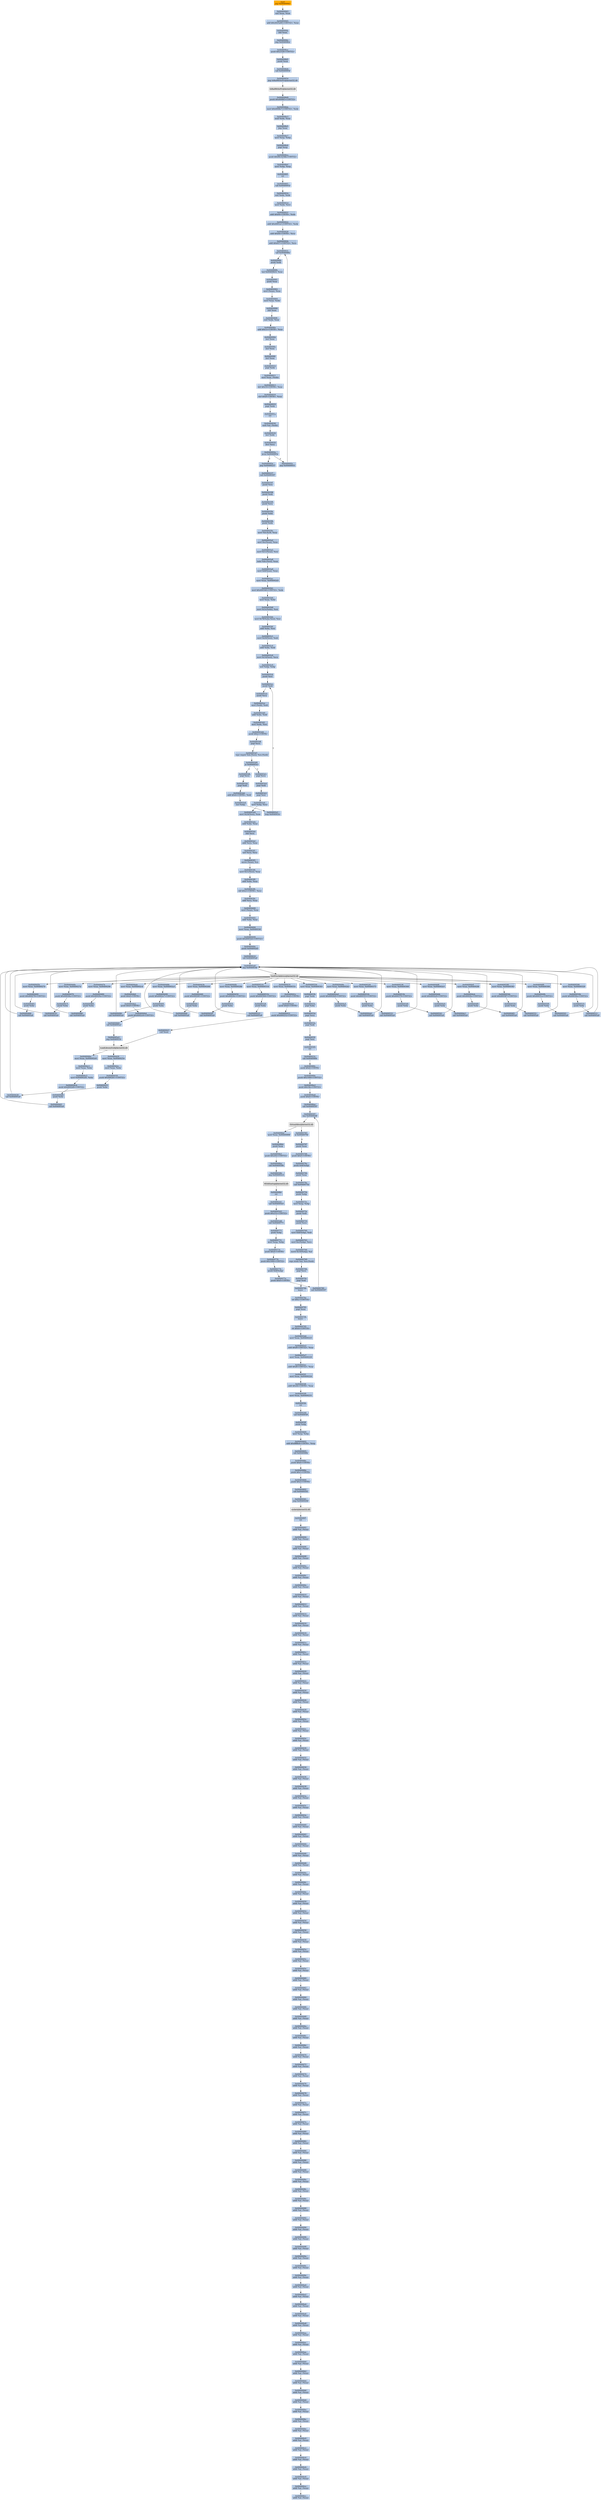 digraph G {
node[shape=rectangle,style=filled,fillcolor=lightsteelblue,color=lightsteelblue]
bgcolor="transparent"
a0x00400200jmp_0x00400943[label="start\njmp 0x00400943",color="lightgrey",fillcolor="orange"];
a0x00400943xorl_eax_eax[label="0x00400943\nxorl %eax, %eax"];
a0x00400945addl_0x2625a00UINT32_eax[label="0x00400945\naddl $0x2625a00<UINT32>, %eax"];
a0x0040094ashll_eax[label="0x0040094a\nshll %eax"];
a0x0040094cjmp_0x004008ce[label="0x0040094c\njmp 0x004008ce"];
a0x004008cepushl_0x2328UINT32[label="0x004008ce\npushl $0x2328<UINT32>"];
a0x004008d3pushl_eax[label="0x004008d3\npushl %eax"];
a0x004008d4call_0x00400954[label="0x004008d4\ncall 0x00400954"];
a0x00400954jmp_IsBadWritePtr_kernel32_dll[label="0x00400954\njmp IsBadWritePtr@kernel32.dll"];
IsBadWritePtr_kernel32_dll[label="IsBadWritePtr@kernel32.dll",color="lightgrey",fillcolor="lightgrey"];
a0x004008d9pushl_0x4008f3UINT32[label="0x004008d9\npushl $0x4008f3<UINT32>"];
a0x004008demovl_0x4008e7UINT32_edx[label="0x004008de\nmovl $0x4008e7<UINT32>, %edx"];
a0x004008e3mull_edx_eax[label="0x004008e3\nmull %edx, %eax"];
a0x004008e5jmp_eax[label="0x004008e5\njmp %eax"];
a0x004008e7movl_esp_ebp[label="0x004008e7\nmovl %esp, %ebp"];
a0x004008e9popl_esp[label="0x004008e9\npopl %esp"];
a0x004008eapushl_0x90c3e58bUINT32[label="0x004008ea\npushl $0x90c3e58b<UINT32>"];
a0x004008efmovl_ebp_esp[label="0x004008ef\nmovl %ebp, %esp"];
a0x004008f1ret[label="0x004008f1\nret"];
a0x004008f3call_0x0040091b[label="0x004008f3\ncall 0x0040091b"];
a0x0040091bxorl_edx_edx[label="0x0040091b\nxorl %edx, %edx"];
a0x0040091dmovl_edx_ecx[label="0x0040091d\nmovl %edx, %ecx"];
a0x0040091faddl_0x64UINT8_edx[label="0x0040091f\naddl $0x64<UINT8>, %edx"];
a0x00400922addl_0x4001a1UINT32_edx[label="0x00400922\naddl $0x4001a1<UINT32>, %edx"];
a0x00400928addl_0x64UINT8_ecx[label="0x00400928\naddl $0x64<UINT8>, %ecx"];
a0x0040092baddl_0x657UINT32_ecx[label="0x0040092b\naddl $0x657<UINT32>, %ecx"];
a0x00400931call_0x004008fa[label="0x00400931\ncall 0x004008fa"];
a0x004008fapushl_edx[label="0x004008fa\npushl %edx"];
a0x004008fbleal_0x004008c0_eax[label="0x004008fb\nleal 0x004008c0, %eax"];
a0x00400901pushl_eax[label="0x00400901\npushl %eax"];
a0x00400902movl_eax__eax[label="0x00400902\nmovl (%eax), %eax"];
a0x00400904movl_eax_edx[label="0x00400904\nmovl %eax, %edx"];
a0x00400906shll_eax[label="0x00400906\nshll %eax"];
a0x00400908xorl_edx_eax[label="0x00400908\nxorl %edx, %eax"];
a0x0040090aaddl_0x1eUINT8_eax[label="0x0040090a\naddl $0x1e<UINT8>, %eax"];
a0x0040090dincl_eax[label="0x0040090d\nincl %eax"];
a0x0040090eincl_eax[label="0x0040090e\nincl %eax"];
a0x0040090fincl_eax[label="0x0040090f\nincl %eax"];
a0x00400910popl_edx[label="0x00400910\npopl %edx"];
a0x00400911movl_eax_edx_[label="0x00400911\nmovl %eax, (%edx)"];
a0x00400913shrl_0x10UINT8_eax[label="0x00400913\nshrl $0x10<UINT8>, %eax"];
a0x00400916shrl_0x8UINT8_eax[label="0x00400916\nshrl $0x8<UINT8>, %eax"];
a0x00400919popl_edx[label="0x00400919\npopl %edx"];
a0x0040091aret[label="0x0040091a\nret"];
a0x00400936xorb_al_edx_[label="0x00400936\nxorb %al, (%edx)"];
a0x00400938incl_edx[label="0x00400938\nincl %edx"];
a0x00400939decl_ecx[label="0x00400939\ndecl %ecx"];
a0x0040093ajecxz_0x0040093e[label="0x0040093a\njecxz 0x0040093e"];
a0x0040093cjmp_0x00400931[label="0x0040093c\njmp 0x00400931"];
a0x0040093ejmp_0x00400237[label="0x0040093e\njmp 0x00400237"];
a0x00400237call_0x00400397[label="0x00400237\ncall 0x00400397"];
a0x00400397pushl_esi[label="0x00400397\npushl %esi"];
a0x00400398pushl_edi[label="0x00400398\npushl %edi"];
a0x00400399pushl_ecx[label="0x00400399\npushl %ecx"];
a0x0040039apushl_ebx[label="0x0040039a\npushl %ebx"];
a0x0040039bpushl_edx[label="0x0040039b\npushl %edx"];
a0x0040039cmovl_fs_0x30_eax[label="0x0040039c\nmovl %fs:0x30, %eax"];
a0x004003a2movl_0xceax__eax[label="0x004003a2\nmovl 0xc(%eax), %eax"];
a0x004003a5movl_0x1ceax__esi[label="0x004003a5\nmovl 0x1c(%eax), %esi"];
a0x004003a8lodsl_ds_esi__eax[label="0x004003a8\nlodsl %ds:(%esi), %eax"];
a0x004003a9movl_0x8eax__eax[label="0x004003a9\nmovl 0x8(%eax), %eax"];
a0x004003acmovl_eax_0x004002d5[label="0x004003ac\nmovl %eax, 0x004002d5"];
a0x004003b1movl_0x400340UINT32_edx[label="0x004003b1\nmovl $0x400340<UINT32>, %edx"];
a0x004003b6movl_eax_ebx[label="0x004003b6\nmovl %eax, %ebx"];
a0x004003b8movl_0x3cebx__esi[label="0x004003b8\nmovl 0x3c(%ebx), %esi"];
a0x004003bbmovl_0x78ebxesi__esi[label="0x004003bb\nmovl 0x78(%ebx,%esi), %esi"];
a0x004003bfaddl_ebx_esi[label="0x004003bf\naddl %ebx, %esi"];
a0x004003c1movl_0x20esi__edi[label="0x004003c1\nmovl 0x20(%esi), %edi"];
a0x004003c4addl_ebx_edi[label="0x004003c4\naddl %ebx, %edi"];
a0x004003c6movl_0x14esi__ecx[label="0x004003c6\nmovl 0x14(%esi), %ecx"];
a0x004003c9xorl_ebp_ebp[label="0x004003c9\nxorl %ebp, %ebp"];
a0x004003cbpushl_esi[label="0x004003cb\npushl %esi"];
a0x004003ccpushl_edi[label="0x004003cc\npushl %edi"];
a0x004003cdpushl_ecx[label="0x004003cd\npushl %ecx"];
a0x004003cemovl_edi__edi[label="0x004003ce\nmovl (%edi), %edi"];
a0x004003d0addl_ebx_edi[label="0x004003d0\naddl %ebx, %edi"];
a0x004003d2movl_edx_esi[label="0x004003d2\nmovl %edx, %esi"];
a0x004003d4pushl_0xeUINT8[label="0x004003d4\npushl $0xe<UINT8>"];
a0x004003d6popl_ecx[label="0x004003d6\npopl %ecx"];
a0x004003d7repz_cmpsb_ds_esi__es_edi_[label="0x004003d7\nrepz cmpsb %ds:(%esi), %es:(%edi)"];
a0x004003d9je_0x004003e3[label="0x004003d9\nje 0x004003e3"];
a0x004003dbpopl_ecx[label="0x004003db\npopl %ecx"];
a0x004003dcpopl_edi[label="0x004003dc\npopl %edi"];
a0x004003ddaddl_0x4UINT8_edi[label="0x004003dd\naddl $0x4<UINT8>, %edi"];
a0x004003e0incl_ebp[label="0x004003e0\nincl %ebp"];
a0x004003e1loop_0x004003cc[label="0x004003e1\nloop 0x004003cc"];
a0x004003e3popl_ecx[label="0x004003e3\npopl %ecx"];
a0x004003e4popl_edi[label="0x004003e4\npopl %edi"];
a0x004003e5popl_esi[label="0x004003e5\npopl %esi"];
a0x004003e6movl_ebp_ecx[label="0x004003e6\nmovl %ebp, %ecx"];
a0x004003e8movl_0x24esi__eax[label="0x004003e8\nmovl 0x24(%esi), %eax"];
a0x004003ebaddl_ebx_eax[label="0x004003eb\naddl %ebx, %eax"];
a0x004003edshll_ecx[label="0x004003ed\nshll %ecx"];
a0x004003efaddl_ecx_eax[label="0x004003ef\naddl %ecx, %eax"];
a0x004003f1xorl_ecx_ecx[label="0x004003f1\nxorl %ecx, %ecx"];
a0x004003f3movw_eax__cx[label="0x004003f3\nmovw (%eax), %cx"];
a0x004003f6movl_0x1cesi__eax[label="0x004003f6\nmovl 0x1c(%esi), %eax"];
a0x004003f9addl_ebx_eax[label="0x004003f9\naddl %ebx, %eax"];
a0x004003fbshll_0x2UINT8_ecx[label="0x004003fb\nshll $0x2<UINT8>, %ecx"];
a0x004003feaddl_ecx_eax[label="0x004003fe\naddl %ecx, %eax"];
a0x00400400movl_eax__eax[label="0x00400400\nmovl (%eax), %eax"];
a0x00400402addl_ebx_eax[label="0x00400402\naddl %ebx, %eax"];
a0x00400404movl_eax_0x0040034f[label="0x00400404\nmovl %eax, 0x0040034f"];
a0x00400409pushl_0x40032dUINT32[label="0x00400409\npushl $0x40032d<UINT32>"];
a0x0040040epushl_0x004002d5[label="0x0040040e\npushl 0x004002d5"];
a0x00400414call_0x004005a9[label="0x00400414\ncall 0x004005a9"];
a0x004005a9jmp_0x0040034f[label="0x004005a9\njmp 0x0040034f"];
GetProcAddress_kernel32_dll[label="GetProcAddress@kernel32.dll",color="lightgrey",fillcolor="lightgrey"];
a0x00400419movl_eax_0x0040033c[label="0x00400419\nmovl %eax, 0x0040033c"];
a0x0040041epushl_0x0UINT8[label="0x0040041e\npushl $0x0<UINT8>"];
a0x00400420pushl_0x0UINT8[label="0x00400420\npushl $0x0<UINT8>"];
a0x00400422pushl_0x400252UINT32[label="0x00400422\npushl $0x400252<UINT32>"];
a0x00400427call_eax[label="0x00400427\ncall %eax"];
LoadLibraryExA_kernel32_dll[label="LoadLibraryExA@kernel32.dll",color="lightgrey",fillcolor="lightgrey"];
a0x00400429movl_eax_0x0040025d[label="0x00400429\nmovl %eax, 0x0040025d"];
a0x0040042emovl_eax_ebx[label="0x0040042e\nmovl %eax, %ebx"];
a0x00400430pushl_0x400261UINT32[label="0x00400430\npushl $0x400261<UINT32>"];
a0x00400435pushl_ebx[label="0x00400435\npushl %ebx"];
a0x00400436call_0x004005a9[label="0x00400436\ncall 0x004005a9"];
a0x0040043bmovl_eax_0x00400268[label="0x0040043b\nmovl %eax, 0x00400268"];
a0x00400440pushl_0x400281UINT32[label="0x00400440\npushl $0x400281<UINT32>"];
a0x00400445pushl_ebx[label="0x00400445\npushl %ebx"];
a0x00400446call_0x004005a9[label="0x00400446\ncall 0x004005a9"];
a0x0040044bmovl_eax_0x00400286[label="0x0040044b\nmovl %eax, 0x00400286"];
a0x00400450pushl_0x40026cUINT32[label="0x00400450\npushl $0x40026c<UINT32>"];
a0x00400455pushl_ebx[label="0x00400455\npushl %ebx"];
a0x00400456call_0x004005a9[label="0x00400456\ncall 0x004005a9"];
a0x0040045bmovl_eax_0x00400274[label="0x0040045b\nmovl %eax, 0x00400274"];
a0x00400460pushl_0x400278UINT32[label="0x00400460\npushl $0x400278<UINT32>"];
a0x00400465pushl_ebx[label="0x00400465\npushl %ebx"];
a0x00400466call_0x004005a9[label="0x00400466\ncall 0x004005a9"];
a0x0040046bmovl_eax_0x0040027d[label="0x0040046b\nmovl %eax, 0x0040027d"];
a0x00400470pushl_0x40028aUINT32[label="0x00400470\npushl $0x40028a<UINT32>"];
a0x00400475pushl_ebx[label="0x00400475\npushl %ebx"];
a0x00400476call_0x004005a9[label="0x00400476\ncall 0x004005a9"];
a0x0040047bmovl_eax_0x00400296[label="0x0040047b\nmovl %eax, 0x00400296"];
a0x00400480pushl_0x40029aUINT32[label="0x00400480\npushl $0x40029a<UINT32>"];
a0x00400485pushl_ebx[label="0x00400485\npushl %ebx"];
a0x00400486call_0x004005a9[label="0x00400486\ncall 0x004005a9"];
a0x0040048bmovl_eax_0x004002a3[label="0x0040048b\nmovl %eax, 0x004002a3"];
a0x00400490pushl_0x4002a7UINT32[label="0x00400490\npushl $0x4002a7<UINT32>"];
a0x00400495pushl_ebx[label="0x00400495\npushl %ebx"];
a0x00400496call_0x004005a9[label="0x00400496\ncall 0x004005a9"];
a0x0040049bmovl_eax_0x004002b5[label="0x0040049b\nmovl %eax, 0x004002b5"];
a0x004004a0pushl_0x4002b9UINT32[label="0x004004a0\npushl $0x4002b9<UINT32>"];
a0x004004a5pushl_ebx[label="0x004004a5\npushl %ebx"];
a0x004004a6call_0x004005a9[label="0x004004a6\ncall 0x004005a9"];
a0x004004abmovl_eax_0x004002c4[label="0x004004ab\nmovl %eax, 0x004002c4"];
a0x004004b0pushl_0x0UINT8[label="0x004004b0\npushl $0x0<UINT8>"];
a0x004004b2pushl_0x0UINT8[label="0x004004b2\npushl $0x0<UINT8>"];
a0x004004b4pushl_0x4002c8UINT32[label="0x004004b4\npushl $0x4002c8<UINT32>"];
a0x004004b9call_0x004005a3[label="0x004004b9\ncall 0x004005a3"];
a0x004005a3jmp_0x0040033c[label="0x004005a3\njmp 0x0040033c"];
a0x004004bemovl_eax_0x004002d5[label="0x004004be\nmovl %eax, 0x004002d5"];
a0x004004c3movl_eax_ebx[label="0x004004c3\nmovl %eax, %ebx"];
a0x004004c5movl_0x004002d5_ebx[label="0x004004c5\nmovl 0x004002d5, %ebx"];
a0x004004cbpushl_0x4002d9UINT32[label="0x004004cb\npushl $0x4002d9<UINT32>"];
a0x004004d0pushl_ebx[label="0x004004d0\npushl %ebx"];
a0x004004d1call_0x004005a9[label="0x004004d1\ncall 0x004005a9"];
a0x004004d6movl_eax_0x004002e5[label="0x004004d6\nmovl %eax, 0x004002e5"];
a0x004004dbpushl_0x4002e9UINT32[label="0x004004db\npushl $0x4002e9<UINT32>"];
a0x004004e0pushl_ebx[label="0x004004e0\npushl %ebx"];
a0x004004e1call_0x004005a9[label="0x004004e1\ncall 0x004005a9"];
a0x004004e6movl_eax_0x004002f6[label="0x004004e6\nmovl %eax, 0x004002f6"];
a0x004004ebpushl_0x4002faUINT32[label="0x004004eb\npushl $0x4002fa<UINT32>"];
a0x004004f0pushl_ebx[label="0x004004f0\npushl %ebx"];
a0x004004f1call_0x004005a9[label="0x004004f1\ncall 0x004005a9"];
a0x004004f6movl_eax_0x00400306[label="0x004004f6\nmovl %eax, 0x00400306"];
a0x004004fbpushl_0x40031aUINT32[label="0x004004fb\npushl $0x40031a<UINT32>"];
a0x00400500pushl_ebx[label="0x00400500\npushl %ebx"];
a0x00400501call_0x004005a9[label="0x00400501\ncall 0x004005a9"];
a0x00400506movl_eax_0x00400329[label="0x00400506\nmovl %eax, 0x00400329"];
a0x0040050bpushl_0x40030aUINT32[label="0x0040050b\npushl $0x40030a<UINT32>"];
a0x00400510pushl_ebx[label="0x00400510\npushl %ebx"];
a0x00400511call_0x004005a9[label="0x00400511\ncall 0x004005a9"];
a0x00400516movl_eax_0x00400316[label="0x00400516\nmovl %eax, 0x00400316"];
a0x0040051bpushl_0x400364UINT32[label="0x0040051b\npushl $0x400364<UINT32>"];
a0x00400520pushl_ebx[label="0x00400520\npushl %ebx"];
a0x00400521call_0x004005a9[label="0x00400521\ncall 0x004005a9"];
a0x00400526movl_eax_0x00400375[label="0x00400526\nmovl %eax, 0x00400375"];
a0x0040052bpushl_0x400353UINT32[label="0x0040052b\npushl $0x400353<UINT32>"];
a0x00400530pushl_ebx[label="0x00400530\npushl %ebx"];
a0x00400531call_0x004005a9[label="0x00400531\ncall 0x004005a9"];
a0x00400536movl_eax_0x00400360[label="0x00400536\nmovl %eax, 0x00400360"];
a0x0040053bpushl_0x400379UINT32[label="0x0040053b\npushl $0x400379<UINT32>"];
a0x00400540pushl_ebx[label="0x00400540\npushl %ebx"];
a0x00400541call_0x004005a9[label="0x00400541\ncall 0x004005a9"];
a0x00400546movl_eax_0x00400383[label="0x00400546\nmovl %eax, 0x00400383"];
a0x0040054bpushl_0x400387UINT32[label="0x0040054b\npushl $0x400387<UINT32>"];
a0x00400550pushl_ebx[label="0x00400550\npushl %ebx"];
a0x00400551call_0x004005a9[label="0x00400551\ncall 0x004005a9"];
a0x00400556movl_eax_0x00400393[label="0x00400556\nmovl %eax, 0x00400393"];
a0x0040055bpopl_edx[label="0x0040055b\npopl %edx"];
a0x0040055cpopl_ebx[label="0x0040055c\npopl %ebx"];
a0x0040055dpopl_ecx[label="0x0040055d\npopl %ecx"];
a0x0040055epopl_edi[label="0x0040055e\npopl %edi"];
a0x0040055fpopl_esi[label="0x0040055f\npopl %esi"];
a0x00400560ret[label="0x00400560\nret"];
a0x0040023ccall_0x0040089c[label="0x0040023c\ncall 0x0040089c"];
a0x0040089cpushl_0x4UINT8[label="0x0040089c\npushl $0x4<UINT8>"];
a0x0040089epushl_0x1000UINT32[label="0x0040089e\npushl $0x1000<UINT32>"];
a0x004008a3pushl_0x18eUINT32[label="0x004008a3\npushl $0x18e<UINT32>"];
a0x004008a8pushl_0x0UINT8[label="0x004008a8\npushl $0x0<UINT8>"];
a0x004008aacall_0x00400597[label="0x004008aa\ncall 0x00400597"];
a0x00400597jmp_0x004002f6[label="0x00400597\njmp 0x004002f6"];
VirtualAlloc_kernel32_dll[label="VirtualAlloc@kernel32.dll",color="lightgrey",fillcolor="lightgrey"];
a0x004008afmovl_eax_0x00400898[label="0x004008af\nmovl %eax, 0x00400898"];
a0x004008b4pushl_eax[label="0x004008b4\npushl %eax"];
a0x004008b5pushl_0x202UINT32[label="0x004008b5\npushl $0x202<UINT32>"];
a0x004008bacall_0x0040058b[label="0x004008ba\ncall 0x0040058b"];
a0x0040058bjmp_0x004002c4[label="0x0040058b\njmp 0x004002c4"];
WSAStartup_kernel32_dll[label="WSAStartup@kernel32.dll",color="lightgrey",fillcolor="lightgrey"];
a0x004008bfret[label="0x004008bf\nret"];
a0x00400241call_0x004005d3[label="0x00400241\ncall 0x004005d3"];
a0x004005d3pushl_0x252UINT32[label="0x004005d3\npushl $0x252<UINT32>"];
a0x004005d8call_0x00400771[label="0x004005d8\ncall 0x00400771"];
a0x00400771pushl_ebp[label="0x00400771\npushl %ebp"];
a0x00400772movl_esp_ebp[label="0x00400772\nmovl %esp, %ebp"];
a0x00400774pushl_0x4UINT8[label="0x00400774\npushl $0x4<UINT8>"];
a0x00400776pushl_0x1000UINT32[label="0x00400776\npushl $0x1000<UINT32>"];
a0x0040077bpushl_0x8ebp_[label="0x0040077b\npushl 0x8(%ebp)"];
a0x0040077epushl_0x0UINT8[label="0x0040077e\npushl $0x0<UINT8>"];
a0x00400780call_0x00400597[label="0x00400780\ncall 0x00400597"];
a0x00400785je_0x00400794[label="0x00400785\nje 0x00400794"];
a0x00400787pushl_eax[label="0x00400787\npushl %eax"];
a0x00400788pushl_0x0UINT8[label="0x00400788\npushl $0x0<UINT8>"];
a0x0040078apushl_0x8ebp_[label="0x0040078a\npushl 0x8(%ebp)"];
a0x0040078dpushl_eax[label="0x0040078d\npushl %eax"];
a0x0040078ecall_0x0040075b[label="0x0040078e\ncall 0x0040075b"];
a0x0040075bpushl_ebp[label="0x0040075b\npushl %ebp"];
a0x0040075cmovl_esp_ebp[label="0x0040075c\nmovl %esp, %ebp"];
a0x0040075epushl_edi[label="0x0040075e\npushl %edi"];
a0x0040075fpushl_ecx[label="0x0040075f\npushl %ecx"];
a0x00400760movl_0x8ebp__edi[label="0x00400760\nmovl 0x8(%ebp), %edi"];
a0x00400763movl_0xcebp__ecx[label="0x00400763\nmovl 0xc(%ebp), %ecx"];
a0x00400766movb_0x10ebp__al[label="0x00400766\nmovb 0x10(%ebp), %al"];
a0x00400769repz_stosb_al_es_edi_[label="0x00400769\nrepz stosb %al, %es:(%edi)"];
a0x0040076bpopl_ecx[label="0x0040076b\npopl %ecx"];
a0x0040076cpopl_edi[label="0x0040076c\npopl %edi"];
a0x0040076dleave_[label="0x0040076d\nleave "];
a0x0040076eret_0xcUINT16[label="0x0040076e\nret $0xc<UINT16>"];
a0x00400793popl_eax[label="0x00400793\npopl %eax"];
a0x00400794leave_[label="0x00400794\nleave "];
a0x00400795ret_0x4UINT16[label="0x00400795\nret $0x4<UINT16>"];
a0x004005ddmovl_eax_0x00400225[label="0x004005dd\nmovl %eax, 0x00400225"];
a0x004005e2addl_0xffUINT32_eax[label="0x004005e2\naddl $0xff<UINT32>, %eax"];
a0x004005e7movl_eax_0x00400229[label="0x004005e7\nmovl %eax, 0x00400229"];
a0x004005ecaddl_0xffUINT32_eax[label="0x004005ec\naddl $0xff<UINT32>, %eax"];
a0x004005f1movl_eax_0x0040022d[label="0x004005f1\nmovl %eax, 0x0040022d"];
a0x004005f6addl_0x44UINT8_eax[label="0x004005f6\naddl $0x44<UINT8>, %eax"];
a0x004005f9movl_eax_0x00400231[label="0x004005f9\nmovl %eax, 0x00400231"];
a0x004005feret[label="0x004005fe\nret"];
a0x00400246call_0x004005ff[label="0x00400246\ncall 0x004005ff"];
a0x004005ffpushl_ebp[label="0x004005ff\npushl %ebp"];
a0x00400600movl_esp_ebp[label="0x00400600\nmovl %esp, %ebp"];
a0x00400602addl_0xffffffe8UINT8_esp[label="0x00400602\naddl $0xffffffe8<UINT8>, %esp"];
a0x00400605call_0x0040088c[label="0x00400605\ncall 0x0040088c"];
a0x0040088cpushl_0x6UINT8[label="0x0040088c\npushl $0x6<UINT8>"];
a0x0040088epushl_0x1UINT8[label="0x0040088e\npushl $0x1<UINT8>"];
a0x00400890pushl_0x2UINT8[label="0x00400890\npushl $0x2<UINT8>"];
a0x00400892call_0x00400561[label="0x00400892\ncall 0x00400561"];
a0x00400561jmp_0x00400268[label="0x00400561\njmp 0x00400268"];
socket_kernel32_dll[label="socket@kernel32.dll",color="lightgrey",fillcolor="lightgrey"];
a0x00400897ret[label="0x00400897\nret"];
a0x00000002addb_al_eax_[label="0x00000002\naddb %al, (%eax)"];
a0x00000004addb_al_eax_[label="0x00000004\naddb %al, (%eax)"];
a0x00000006addb_al_eax_[label="0x00000006\naddb %al, (%eax)"];
a0x00000008addb_al_eax_[label="0x00000008\naddb %al, (%eax)"];
a0x0000000aaddb_al_eax_[label="0x0000000a\naddb %al, (%eax)"];
a0x0000000caddb_al_eax_[label="0x0000000c\naddb %al, (%eax)"];
a0x0000000eaddb_al_eax_[label="0x0000000e\naddb %al, (%eax)"];
a0x00000010addb_al_eax_[label="0x00000010\naddb %al, (%eax)"];
a0x00000012addb_al_eax_[label="0x00000012\naddb %al, (%eax)"];
a0x00000014addb_al_eax_[label="0x00000014\naddb %al, (%eax)"];
a0x00000016addb_al_eax_[label="0x00000016\naddb %al, (%eax)"];
a0x00000018addb_al_eax_[label="0x00000018\naddb %al, (%eax)"];
a0x0000001aaddb_al_eax_[label="0x0000001a\naddb %al, (%eax)"];
a0x0000001caddb_al_eax_[label="0x0000001c\naddb %al, (%eax)"];
a0x0000001eaddb_al_eax_[label="0x0000001e\naddb %al, (%eax)"];
a0x00000020addb_al_eax_[label="0x00000020\naddb %al, (%eax)"];
a0x00000022addb_al_eax_[label="0x00000022\naddb %al, (%eax)"];
a0x00000024addb_al_eax_[label="0x00000024\naddb %al, (%eax)"];
a0x00000026addb_al_eax_[label="0x00000026\naddb %al, (%eax)"];
a0x00000028addb_al_eax_[label="0x00000028\naddb %al, (%eax)"];
a0x0000002aaddb_al_eax_[label="0x0000002a\naddb %al, (%eax)"];
a0x0000002caddb_al_eax_[label="0x0000002c\naddb %al, (%eax)"];
a0x0000002eaddb_al_eax_[label="0x0000002e\naddb %al, (%eax)"];
a0x00000030addb_al_eax_[label="0x00000030\naddb %al, (%eax)"];
a0x00000032addb_al_eax_[label="0x00000032\naddb %al, (%eax)"];
a0x00000034addb_al_eax_[label="0x00000034\naddb %al, (%eax)"];
a0x00000036addb_al_eax_[label="0x00000036\naddb %al, (%eax)"];
a0x00000038addb_al_eax_[label="0x00000038\naddb %al, (%eax)"];
a0x0000003aaddb_al_eax_[label="0x0000003a\naddb %al, (%eax)"];
a0x0000003caddb_al_eax_[label="0x0000003c\naddb %al, (%eax)"];
a0x0000003eaddb_al_eax_[label="0x0000003e\naddb %al, (%eax)"];
a0x00000040addb_al_eax_[label="0x00000040\naddb %al, (%eax)"];
a0x00000042addb_al_eax_[label="0x00000042\naddb %al, (%eax)"];
a0x00000044addb_al_eax_[label="0x00000044\naddb %al, (%eax)"];
a0x00000046addb_al_eax_[label="0x00000046\naddb %al, (%eax)"];
a0x00000048addb_al_eax_[label="0x00000048\naddb %al, (%eax)"];
a0x0000004aaddb_al_eax_[label="0x0000004a\naddb %al, (%eax)"];
a0x0000004caddb_al_eax_[label="0x0000004c\naddb %al, (%eax)"];
a0x0000004eaddb_al_eax_[label="0x0000004e\naddb %al, (%eax)"];
a0x00000050addb_al_eax_[label="0x00000050\naddb %al, (%eax)"];
a0x00000052addb_al_eax_[label="0x00000052\naddb %al, (%eax)"];
a0x00000054addb_al_eax_[label="0x00000054\naddb %al, (%eax)"];
a0x00000056addb_al_eax_[label="0x00000056\naddb %al, (%eax)"];
a0x00000058addb_al_eax_[label="0x00000058\naddb %al, (%eax)"];
a0x0000005aaddb_al_eax_[label="0x0000005a\naddb %al, (%eax)"];
a0x0000005caddb_al_eax_[label="0x0000005c\naddb %al, (%eax)"];
a0x0000005eaddb_al_eax_[label="0x0000005e\naddb %al, (%eax)"];
a0x00000060addb_al_eax_[label="0x00000060\naddb %al, (%eax)"];
a0x00000062addb_al_eax_[label="0x00000062\naddb %al, (%eax)"];
a0x00000064addb_al_eax_[label="0x00000064\naddb %al, (%eax)"];
a0x00000066addb_al_eax_[label="0x00000066\naddb %al, (%eax)"];
a0x00000068addb_al_eax_[label="0x00000068\naddb %al, (%eax)"];
a0x0000006aaddb_al_eax_[label="0x0000006a\naddb %al, (%eax)"];
a0x0000006caddb_al_eax_[label="0x0000006c\naddb %al, (%eax)"];
a0x0000006eaddb_al_eax_[label="0x0000006e\naddb %al, (%eax)"];
a0x00000070addb_al_eax_[label="0x00000070\naddb %al, (%eax)"];
a0x00000072addb_al_eax_[label="0x00000072\naddb %al, (%eax)"];
a0x00000074addb_al_eax_[label="0x00000074\naddb %al, (%eax)"];
a0x00000076addb_al_eax_[label="0x00000076\naddb %al, (%eax)"];
a0x00000078addb_al_eax_[label="0x00000078\naddb %al, (%eax)"];
a0x0000007aaddb_al_eax_[label="0x0000007a\naddb %al, (%eax)"];
a0x0000007caddb_al_eax_[label="0x0000007c\naddb %al, (%eax)"];
a0x0000007eaddb_al_eax_[label="0x0000007e\naddb %al, (%eax)"];
a0x00000080addb_al_eax_[label="0x00000080\naddb %al, (%eax)"];
a0x00000082addb_al_eax_[label="0x00000082\naddb %al, (%eax)"];
a0x00000084addb_al_eax_[label="0x00000084\naddb %al, (%eax)"];
a0x00000086addb_al_eax_[label="0x00000086\naddb %al, (%eax)"];
a0x00000088addb_al_eax_[label="0x00000088\naddb %al, (%eax)"];
a0x0000008aaddb_al_eax_[label="0x0000008a\naddb %al, (%eax)"];
a0x0000008caddb_al_eax_[label="0x0000008c\naddb %al, (%eax)"];
a0x0000008eaddb_al_eax_[label="0x0000008e\naddb %al, (%eax)"];
a0x00000090addb_al_eax_[label="0x00000090\naddb %al, (%eax)"];
a0x00000092addb_al_eax_[label="0x00000092\naddb %al, (%eax)"];
a0x00000094addb_al_eax_[label="0x00000094\naddb %al, (%eax)"];
a0x00000096addb_al_eax_[label="0x00000096\naddb %al, (%eax)"];
a0x00000098addb_al_eax_[label="0x00000098\naddb %al, (%eax)"];
a0x0000009aaddb_al_eax_[label="0x0000009a\naddb %al, (%eax)"];
a0x0000009caddb_al_eax_[label="0x0000009c\naddb %al, (%eax)"];
a0x0000009eaddb_al_eax_[label="0x0000009e\naddb %al, (%eax)"];
a0x000000a0addb_al_eax_[label="0x000000a0\naddb %al, (%eax)"];
a0x000000a2addb_al_eax_[label="0x000000a2\naddb %al, (%eax)"];
a0x000000a4addb_al_eax_[label="0x000000a4\naddb %al, (%eax)"];
a0x000000a6addb_al_eax_[label="0x000000a6\naddb %al, (%eax)"];
a0x000000a8addb_al_eax_[label="0x000000a8\naddb %al, (%eax)"];
a0x000000aaaddb_al_eax_[label="0x000000aa\naddb %al, (%eax)"];
a0x000000acaddb_al_eax_[label="0x000000ac\naddb %al, (%eax)"];
a0x000000aeaddb_al_eax_[label="0x000000ae\naddb %al, (%eax)"];
a0x000000b0addb_al_eax_[label="0x000000b0\naddb %al, (%eax)"];
a0x000000b2addb_al_eax_[label="0x000000b2\naddb %al, (%eax)"];
a0x000000b4addb_al_eax_[label="0x000000b4\naddb %al, (%eax)"];
a0x000000b6addb_al_eax_[label="0x000000b6\naddb %al, (%eax)"];
a0x000000b8addb_al_eax_[label="0x000000b8\naddb %al, (%eax)"];
a0x000000baaddb_al_eax_[label="0x000000ba\naddb %al, (%eax)"];
a0x000000bcaddb_al_eax_[label="0x000000bc\naddb %al, (%eax)"];
a0x000000beaddb_al_eax_[label="0x000000be\naddb %al, (%eax)"];
a0x000000c0addb_al_eax_[label="0x000000c0\naddb %al, (%eax)"];
a0x000000c2addb_al_eax_[label="0x000000c2\naddb %al, (%eax)"];
a0x000000c4addb_al_eax_[label="0x000000c4\naddb %al, (%eax)"];
a0x000000c6addb_al_eax_[label="0x000000c6\naddb %al, (%eax)"];
a0x000000c8addb_al_eax_[label="0x000000c8\naddb %al, (%eax)"];
a0x000000caaddb_al_eax_[label="0x000000ca\naddb %al, (%eax)"];
a0x000000ccaddb_al_eax_[label="0x000000cc\naddb %al, (%eax)"];
a0x00400200jmp_0x00400943 -> a0x00400943xorl_eax_eax [color="#000000"];
a0x00400943xorl_eax_eax -> a0x00400945addl_0x2625a00UINT32_eax [color="#000000"];
a0x00400945addl_0x2625a00UINT32_eax -> a0x0040094ashll_eax [color="#000000"];
a0x0040094ashll_eax -> a0x0040094cjmp_0x004008ce [color="#000000"];
a0x0040094cjmp_0x004008ce -> a0x004008cepushl_0x2328UINT32 [color="#000000"];
a0x004008cepushl_0x2328UINT32 -> a0x004008d3pushl_eax [color="#000000"];
a0x004008d3pushl_eax -> a0x004008d4call_0x00400954 [color="#000000"];
a0x004008d4call_0x00400954 -> a0x00400954jmp_IsBadWritePtr_kernel32_dll [color="#000000"];
a0x00400954jmp_IsBadWritePtr_kernel32_dll -> IsBadWritePtr_kernel32_dll [color="#000000"];
IsBadWritePtr_kernel32_dll -> a0x004008d9pushl_0x4008f3UINT32 [color="#000000"];
a0x004008d9pushl_0x4008f3UINT32 -> a0x004008demovl_0x4008e7UINT32_edx [color="#000000"];
a0x004008demovl_0x4008e7UINT32_edx -> a0x004008e3mull_edx_eax [color="#000000"];
a0x004008e3mull_edx_eax -> a0x004008e5jmp_eax [color="#000000"];
a0x004008e5jmp_eax -> a0x004008e7movl_esp_ebp [color="#000000"];
a0x004008e7movl_esp_ebp -> a0x004008e9popl_esp [color="#000000"];
a0x004008e9popl_esp -> a0x004008eapushl_0x90c3e58bUINT32 [color="#000000"];
a0x004008eapushl_0x90c3e58bUINT32 -> a0x004008efmovl_ebp_esp [color="#000000"];
a0x004008efmovl_ebp_esp -> a0x004008f1ret [color="#000000"];
a0x004008f1ret -> a0x004008f3call_0x0040091b [color="#000000"];
a0x004008f3call_0x0040091b -> a0x0040091bxorl_edx_edx [color="#000000"];
a0x0040091bxorl_edx_edx -> a0x0040091dmovl_edx_ecx [color="#000000"];
a0x0040091dmovl_edx_ecx -> a0x0040091faddl_0x64UINT8_edx [color="#000000"];
a0x0040091faddl_0x64UINT8_edx -> a0x00400922addl_0x4001a1UINT32_edx [color="#000000"];
a0x00400922addl_0x4001a1UINT32_edx -> a0x00400928addl_0x64UINT8_ecx [color="#000000"];
a0x00400928addl_0x64UINT8_ecx -> a0x0040092baddl_0x657UINT32_ecx [color="#000000"];
a0x0040092baddl_0x657UINT32_ecx -> a0x00400931call_0x004008fa [color="#000000"];
a0x00400931call_0x004008fa -> a0x004008fapushl_edx [color="#000000"];
a0x004008fapushl_edx -> a0x004008fbleal_0x004008c0_eax [color="#000000"];
a0x004008fbleal_0x004008c0_eax -> a0x00400901pushl_eax [color="#000000"];
a0x00400901pushl_eax -> a0x00400902movl_eax__eax [color="#000000"];
a0x00400902movl_eax__eax -> a0x00400904movl_eax_edx [color="#000000"];
a0x00400904movl_eax_edx -> a0x00400906shll_eax [color="#000000"];
a0x00400906shll_eax -> a0x00400908xorl_edx_eax [color="#000000"];
a0x00400908xorl_edx_eax -> a0x0040090aaddl_0x1eUINT8_eax [color="#000000"];
a0x0040090aaddl_0x1eUINT8_eax -> a0x0040090dincl_eax [color="#000000"];
a0x0040090dincl_eax -> a0x0040090eincl_eax [color="#000000"];
a0x0040090eincl_eax -> a0x0040090fincl_eax [color="#000000"];
a0x0040090fincl_eax -> a0x00400910popl_edx [color="#000000"];
a0x00400910popl_edx -> a0x00400911movl_eax_edx_ [color="#000000"];
a0x00400911movl_eax_edx_ -> a0x00400913shrl_0x10UINT8_eax [color="#000000"];
a0x00400913shrl_0x10UINT8_eax -> a0x00400916shrl_0x8UINT8_eax [color="#000000"];
a0x00400916shrl_0x8UINT8_eax -> a0x00400919popl_edx [color="#000000"];
a0x00400919popl_edx -> a0x0040091aret [color="#000000"];
a0x0040091aret -> a0x00400936xorb_al_edx_ [color="#000000"];
a0x00400936xorb_al_edx_ -> a0x00400938incl_edx [color="#000000"];
a0x00400938incl_edx -> a0x00400939decl_ecx [color="#000000"];
a0x00400939decl_ecx -> a0x0040093ajecxz_0x0040093e [color="#000000"];
a0x0040093ajecxz_0x0040093e -> a0x0040093cjmp_0x00400931 [color="#000000",label="F"];
a0x0040093cjmp_0x00400931 -> a0x00400931call_0x004008fa [color="#000000"];
a0x0040093ajecxz_0x0040093e -> a0x0040093ejmp_0x00400237 [color="#000000",label="T"];
a0x0040093ejmp_0x00400237 -> a0x00400237call_0x00400397 [color="#000000"];
a0x00400237call_0x00400397 -> a0x00400397pushl_esi [color="#000000"];
a0x00400397pushl_esi -> a0x00400398pushl_edi [color="#000000"];
a0x00400398pushl_edi -> a0x00400399pushl_ecx [color="#000000"];
a0x00400399pushl_ecx -> a0x0040039apushl_ebx [color="#000000"];
a0x0040039apushl_ebx -> a0x0040039bpushl_edx [color="#000000"];
a0x0040039bpushl_edx -> a0x0040039cmovl_fs_0x30_eax [color="#000000"];
a0x0040039cmovl_fs_0x30_eax -> a0x004003a2movl_0xceax__eax [color="#000000"];
a0x004003a2movl_0xceax__eax -> a0x004003a5movl_0x1ceax__esi [color="#000000"];
a0x004003a5movl_0x1ceax__esi -> a0x004003a8lodsl_ds_esi__eax [color="#000000"];
a0x004003a8lodsl_ds_esi__eax -> a0x004003a9movl_0x8eax__eax [color="#000000"];
a0x004003a9movl_0x8eax__eax -> a0x004003acmovl_eax_0x004002d5 [color="#000000"];
a0x004003acmovl_eax_0x004002d5 -> a0x004003b1movl_0x400340UINT32_edx [color="#000000"];
a0x004003b1movl_0x400340UINT32_edx -> a0x004003b6movl_eax_ebx [color="#000000"];
a0x004003b6movl_eax_ebx -> a0x004003b8movl_0x3cebx__esi [color="#000000"];
a0x004003b8movl_0x3cebx__esi -> a0x004003bbmovl_0x78ebxesi__esi [color="#000000"];
a0x004003bbmovl_0x78ebxesi__esi -> a0x004003bfaddl_ebx_esi [color="#000000"];
a0x004003bfaddl_ebx_esi -> a0x004003c1movl_0x20esi__edi [color="#000000"];
a0x004003c1movl_0x20esi__edi -> a0x004003c4addl_ebx_edi [color="#000000"];
a0x004003c4addl_ebx_edi -> a0x004003c6movl_0x14esi__ecx [color="#000000"];
a0x004003c6movl_0x14esi__ecx -> a0x004003c9xorl_ebp_ebp [color="#000000"];
a0x004003c9xorl_ebp_ebp -> a0x004003cbpushl_esi [color="#000000"];
a0x004003cbpushl_esi -> a0x004003ccpushl_edi [color="#000000"];
a0x004003ccpushl_edi -> a0x004003cdpushl_ecx [color="#000000"];
a0x004003cdpushl_ecx -> a0x004003cemovl_edi__edi [color="#000000"];
a0x004003cemovl_edi__edi -> a0x004003d0addl_ebx_edi [color="#000000"];
a0x004003d0addl_ebx_edi -> a0x004003d2movl_edx_esi [color="#000000"];
a0x004003d2movl_edx_esi -> a0x004003d4pushl_0xeUINT8 [color="#000000"];
a0x004003d4pushl_0xeUINT8 -> a0x004003d6popl_ecx [color="#000000"];
a0x004003d6popl_ecx -> a0x004003d7repz_cmpsb_ds_esi__es_edi_ [color="#000000"];
a0x004003d7repz_cmpsb_ds_esi__es_edi_ -> a0x004003d9je_0x004003e3 [color="#000000"];
a0x004003d9je_0x004003e3 -> a0x004003dbpopl_ecx [color="#000000",label="F"];
a0x004003dbpopl_ecx -> a0x004003dcpopl_edi [color="#000000"];
a0x004003dcpopl_edi -> a0x004003ddaddl_0x4UINT8_edi [color="#000000"];
a0x004003ddaddl_0x4UINT8_edi -> a0x004003e0incl_ebp [color="#000000"];
a0x004003e0incl_ebp -> a0x004003e1loop_0x004003cc [color="#000000"];
a0x004003e1loop_0x004003cc -> a0x004003ccpushl_edi [color="#000000",label="T"];
a0x004003d9je_0x004003e3 -> a0x004003e3popl_ecx [color="#000000",label="T"];
a0x004003e3popl_ecx -> a0x004003e4popl_edi [color="#000000"];
a0x004003e4popl_edi -> a0x004003e5popl_esi [color="#000000"];
a0x004003e5popl_esi -> a0x004003e6movl_ebp_ecx [color="#000000"];
a0x004003e6movl_ebp_ecx -> a0x004003e8movl_0x24esi__eax [color="#000000"];
a0x004003e8movl_0x24esi__eax -> a0x004003ebaddl_ebx_eax [color="#000000"];
a0x004003ebaddl_ebx_eax -> a0x004003edshll_ecx [color="#000000"];
a0x004003edshll_ecx -> a0x004003efaddl_ecx_eax [color="#000000"];
a0x004003efaddl_ecx_eax -> a0x004003f1xorl_ecx_ecx [color="#000000"];
a0x004003f1xorl_ecx_ecx -> a0x004003f3movw_eax__cx [color="#000000"];
a0x004003f3movw_eax__cx -> a0x004003f6movl_0x1cesi__eax [color="#000000"];
a0x004003f6movl_0x1cesi__eax -> a0x004003f9addl_ebx_eax [color="#000000"];
a0x004003f9addl_ebx_eax -> a0x004003fbshll_0x2UINT8_ecx [color="#000000"];
a0x004003fbshll_0x2UINT8_ecx -> a0x004003feaddl_ecx_eax [color="#000000"];
a0x004003feaddl_ecx_eax -> a0x00400400movl_eax__eax [color="#000000"];
a0x00400400movl_eax__eax -> a0x00400402addl_ebx_eax [color="#000000"];
a0x00400402addl_ebx_eax -> a0x00400404movl_eax_0x0040034f [color="#000000"];
a0x00400404movl_eax_0x0040034f -> a0x00400409pushl_0x40032dUINT32 [color="#000000"];
a0x00400409pushl_0x40032dUINT32 -> a0x0040040epushl_0x004002d5 [color="#000000"];
a0x0040040epushl_0x004002d5 -> a0x00400414call_0x004005a9 [color="#000000"];
a0x00400414call_0x004005a9 -> a0x004005a9jmp_0x0040034f [color="#000000"];
a0x004005a9jmp_0x0040034f -> GetProcAddress_kernel32_dll [color="#000000"];
GetProcAddress_kernel32_dll -> a0x00400419movl_eax_0x0040033c [color="#000000"];
a0x00400419movl_eax_0x0040033c -> a0x0040041epushl_0x0UINT8 [color="#000000"];
a0x0040041epushl_0x0UINT8 -> a0x00400420pushl_0x0UINT8 [color="#000000"];
a0x00400420pushl_0x0UINT8 -> a0x00400422pushl_0x400252UINT32 [color="#000000"];
a0x00400422pushl_0x400252UINT32 -> a0x00400427call_eax [color="#000000"];
a0x00400427call_eax -> LoadLibraryExA_kernel32_dll [color="#000000"];
LoadLibraryExA_kernel32_dll -> a0x00400429movl_eax_0x0040025d [color="#000000"];
a0x00400429movl_eax_0x0040025d -> a0x0040042emovl_eax_ebx [color="#000000"];
a0x0040042emovl_eax_ebx -> a0x00400430pushl_0x400261UINT32 [color="#000000"];
a0x00400430pushl_0x400261UINT32 -> a0x00400435pushl_ebx [color="#000000"];
a0x00400435pushl_ebx -> a0x00400436call_0x004005a9 [color="#000000"];
a0x00400436call_0x004005a9 -> a0x004005a9jmp_0x0040034f [color="#000000"];
GetProcAddress_kernel32_dll -> a0x0040043bmovl_eax_0x00400268 [color="#000000"];
a0x0040043bmovl_eax_0x00400268 -> a0x00400440pushl_0x400281UINT32 [color="#000000"];
a0x00400440pushl_0x400281UINT32 -> a0x00400445pushl_ebx [color="#000000"];
a0x00400445pushl_ebx -> a0x00400446call_0x004005a9 [color="#000000"];
a0x00400446call_0x004005a9 -> a0x004005a9jmp_0x0040034f [color="#000000"];
GetProcAddress_kernel32_dll -> a0x0040044bmovl_eax_0x00400286 [color="#000000"];
a0x0040044bmovl_eax_0x00400286 -> a0x00400450pushl_0x40026cUINT32 [color="#000000"];
a0x00400450pushl_0x40026cUINT32 -> a0x00400455pushl_ebx [color="#000000"];
a0x00400455pushl_ebx -> a0x00400456call_0x004005a9 [color="#000000"];
a0x00400456call_0x004005a9 -> a0x004005a9jmp_0x0040034f [color="#000000"];
GetProcAddress_kernel32_dll -> a0x0040045bmovl_eax_0x00400274 [color="#000000"];
a0x0040045bmovl_eax_0x00400274 -> a0x00400460pushl_0x400278UINT32 [color="#000000"];
a0x00400460pushl_0x400278UINT32 -> a0x00400465pushl_ebx [color="#000000"];
a0x00400465pushl_ebx -> a0x00400466call_0x004005a9 [color="#000000"];
a0x00400466call_0x004005a9 -> a0x004005a9jmp_0x0040034f [color="#000000"];
GetProcAddress_kernel32_dll -> a0x0040046bmovl_eax_0x0040027d [color="#000000"];
a0x0040046bmovl_eax_0x0040027d -> a0x00400470pushl_0x40028aUINT32 [color="#000000"];
a0x00400470pushl_0x40028aUINT32 -> a0x00400475pushl_ebx [color="#000000"];
a0x00400475pushl_ebx -> a0x00400476call_0x004005a9 [color="#000000"];
a0x00400476call_0x004005a9 -> a0x004005a9jmp_0x0040034f [color="#000000"];
GetProcAddress_kernel32_dll -> a0x0040047bmovl_eax_0x00400296 [color="#000000"];
a0x0040047bmovl_eax_0x00400296 -> a0x00400480pushl_0x40029aUINT32 [color="#000000"];
a0x00400480pushl_0x40029aUINT32 -> a0x00400485pushl_ebx [color="#000000"];
a0x00400485pushl_ebx -> a0x00400486call_0x004005a9 [color="#000000"];
a0x00400486call_0x004005a9 -> a0x004005a9jmp_0x0040034f [color="#000000"];
GetProcAddress_kernel32_dll -> a0x0040048bmovl_eax_0x004002a3 [color="#000000"];
a0x0040048bmovl_eax_0x004002a3 -> a0x00400490pushl_0x4002a7UINT32 [color="#000000"];
a0x00400490pushl_0x4002a7UINT32 -> a0x00400495pushl_ebx [color="#000000"];
a0x00400495pushl_ebx -> a0x00400496call_0x004005a9 [color="#000000"];
a0x00400496call_0x004005a9 -> a0x004005a9jmp_0x0040034f [color="#000000"];
GetProcAddress_kernel32_dll -> a0x0040049bmovl_eax_0x004002b5 [color="#000000"];
a0x0040049bmovl_eax_0x004002b5 -> a0x004004a0pushl_0x4002b9UINT32 [color="#000000"];
a0x004004a0pushl_0x4002b9UINT32 -> a0x004004a5pushl_ebx [color="#000000"];
a0x004004a5pushl_ebx -> a0x004004a6call_0x004005a9 [color="#000000"];
a0x004004a6call_0x004005a9 -> a0x004005a9jmp_0x0040034f [color="#000000"];
GetProcAddress_kernel32_dll -> a0x004004abmovl_eax_0x004002c4 [color="#000000"];
a0x004004abmovl_eax_0x004002c4 -> a0x004004b0pushl_0x0UINT8 [color="#000000"];
a0x004004b0pushl_0x0UINT8 -> a0x004004b2pushl_0x0UINT8 [color="#000000"];
a0x004004b2pushl_0x0UINT8 -> a0x004004b4pushl_0x4002c8UINT32 [color="#000000"];
a0x004004b4pushl_0x4002c8UINT32 -> a0x004004b9call_0x004005a3 [color="#000000"];
a0x004004b9call_0x004005a3 -> a0x004005a3jmp_0x0040033c [color="#000000"];
a0x004005a3jmp_0x0040033c -> LoadLibraryExA_kernel32_dll [color="#000000"];
LoadLibraryExA_kernel32_dll -> a0x004004bemovl_eax_0x004002d5 [color="#000000"];
a0x004004bemovl_eax_0x004002d5 -> a0x004004c3movl_eax_ebx [color="#000000"];
a0x004004c3movl_eax_ebx -> a0x004004c5movl_0x004002d5_ebx [color="#000000"];
a0x004004c5movl_0x004002d5_ebx -> a0x004004cbpushl_0x4002d9UINT32 [color="#000000"];
a0x004004cbpushl_0x4002d9UINT32 -> a0x004004d0pushl_ebx [color="#000000"];
a0x004004d0pushl_ebx -> a0x004004d1call_0x004005a9 [color="#000000"];
a0x004004d1call_0x004005a9 -> a0x004005a9jmp_0x0040034f [color="#000000"];
GetProcAddress_kernel32_dll -> a0x004004d6movl_eax_0x004002e5 [color="#000000"];
a0x004004d6movl_eax_0x004002e5 -> a0x004004dbpushl_0x4002e9UINT32 [color="#000000"];
a0x004004dbpushl_0x4002e9UINT32 -> a0x004004e0pushl_ebx [color="#000000"];
a0x004004e0pushl_ebx -> a0x004004e1call_0x004005a9 [color="#000000"];
a0x004004e1call_0x004005a9 -> a0x004005a9jmp_0x0040034f [color="#000000"];
GetProcAddress_kernel32_dll -> a0x004004e6movl_eax_0x004002f6 [color="#000000"];
a0x004004e6movl_eax_0x004002f6 -> a0x004004ebpushl_0x4002faUINT32 [color="#000000"];
a0x004004ebpushl_0x4002faUINT32 -> a0x004004f0pushl_ebx [color="#000000"];
a0x004004f0pushl_ebx -> a0x004004f1call_0x004005a9 [color="#000000"];
a0x004004f1call_0x004005a9 -> a0x004005a9jmp_0x0040034f [color="#000000"];
GetProcAddress_kernel32_dll -> a0x004004f6movl_eax_0x00400306 [color="#000000"];
a0x004004f6movl_eax_0x00400306 -> a0x004004fbpushl_0x40031aUINT32 [color="#000000"];
a0x004004fbpushl_0x40031aUINT32 -> a0x00400500pushl_ebx [color="#000000"];
a0x00400500pushl_ebx -> a0x00400501call_0x004005a9 [color="#000000"];
a0x00400501call_0x004005a9 -> a0x004005a9jmp_0x0040034f [color="#000000"];
GetProcAddress_kernel32_dll -> a0x00400506movl_eax_0x00400329 [color="#000000"];
a0x00400506movl_eax_0x00400329 -> a0x0040050bpushl_0x40030aUINT32 [color="#000000"];
a0x0040050bpushl_0x40030aUINT32 -> a0x00400510pushl_ebx [color="#000000"];
a0x00400510pushl_ebx -> a0x00400511call_0x004005a9 [color="#000000"];
a0x00400511call_0x004005a9 -> a0x004005a9jmp_0x0040034f [color="#000000"];
GetProcAddress_kernel32_dll -> a0x00400516movl_eax_0x00400316 [color="#000000"];
a0x00400516movl_eax_0x00400316 -> a0x0040051bpushl_0x400364UINT32 [color="#000000"];
a0x0040051bpushl_0x400364UINT32 -> a0x00400520pushl_ebx [color="#000000"];
a0x00400520pushl_ebx -> a0x00400521call_0x004005a9 [color="#000000"];
a0x00400521call_0x004005a9 -> a0x004005a9jmp_0x0040034f [color="#000000"];
GetProcAddress_kernel32_dll -> a0x00400526movl_eax_0x00400375 [color="#000000"];
a0x00400526movl_eax_0x00400375 -> a0x0040052bpushl_0x400353UINT32 [color="#000000"];
a0x0040052bpushl_0x400353UINT32 -> a0x00400530pushl_ebx [color="#000000"];
a0x00400530pushl_ebx -> a0x00400531call_0x004005a9 [color="#000000"];
a0x00400531call_0x004005a9 -> a0x004005a9jmp_0x0040034f [color="#000000"];
GetProcAddress_kernel32_dll -> a0x00400536movl_eax_0x00400360 [color="#000000"];
a0x00400536movl_eax_0x00400360 -> a0x0040053bpushl_0x400379UINT32 [color="#000000"];
a0x0040053bpushl_0x400379UINT32 -> a0x00400540pushl_ebx [color="#000000"];
a0x00400540pushl_ebx -> a0x00400541call_0x004005a9 [color="#000000"];
a0x00400541call_0x004005a9 -> a0x004005a9jmp_0x0040034f [color="#000000"];
GetProcAddress_kernel32_dll -> a0x00400546movl_eax_0x00400383 [color="#000000"];
a0x00400546movl_eax_0x00400383 -> a0x0040054bpushl_0x400387UINT32 [color="#000000"];
a0x0040054bpushl_0x400387UINT32 -> a0x00400550pushl_ebx [color="#000000"];
a0x00400550pushl_ebx -> a0x00400551call_0x004005a9 [color="#000000"];
a0x00400551call_0x004005a9 -> a0x004005a9jmp_0x0040034f [color="#000000"];
GetProcAddress_kernel32_dll -> a0x00400556movl_eax_0x00400393 [color="#000000"];
a0x00400556movl_eax_0x00400393 -> a0x0040055bpopl_edx [color="#000000"];
a0x0040055bpopl_edx -> a0x0040055cpopl_ebx [color="#000000"];
a0x0040055cpopl_ebx -> a0x0040055dpopl_ecx [color="#000000"];
a0x0040055dpopl_ecx -> a0x0040055epopl_edi [color="#000000"];
a0x0040055epopl_edi -> a0x0040055fpopl_esi [color="#000000"];
a0x0040055fpopl_esi -> a0x00400560ret [color="#000000"];
a0x00400560ret -> a0x0040023ccall_0x0040089c [color="#000000"];
a0x0040023ccall_0x0040089c -> a0x0040089cpushl_0x4UINT8 [color="#000000"];
a0x0040089cpushl_0x4UINT8 -> a0x0040089epushl_0x1000UINT32 [color="#000000"];
a0x0040089epushl_0x1000UINT32 -> a0x004008a3pushl_0x18eUINT32 [color="#000000"];
a0x004008a3pushl_0x18eUINT32 -> a0x004008a8pushl_0x0UINT8 [color="#000000"];
a0x004008a8pushl_0x0UINT8 -> a0x004008aacall_0x00400597 [color="#000000"];
a0x004008aacall_0x00400597 -> a0x00400597jmp_0x004002f6 [color="#000000"];
a0x00400597jmp_0x004002f6 -> VirtualAlloc_kernel32_dll [color="#000000"];
VirtualAlloc_kernel32_dll -> a0x004008afmovl_eax_0x00400898 [color="#000000"];
a0x004008afmovl_eax_0x00400898 -> a0x004008b4pushl_eax [color="#000000"];
a0x004008b4pushl_eax -> a0x004008b5pushl_0x202UINT32 [color="#000000"];
a0x004008b5pushl_0x202UINT32 -> a0x004008bacall_0x0040058b [color="#000000"];
a0x004008bacall_0x0040058b -> a0x0040058bjmp_0x004002c4 [color="#000000"];
a0x0040058bjmp_0x004002c4 -> WSAStartup_kernel32_dll [color="#000000"];
WSAStartup_kernel32_dll -> a0x004008bfret [color="#000000"];
a0x004008bfret -> a0x00400241call_0x004005d3 [color="#000000"];
a0x00400241call_0x004005d3 -> a0x004005d3pushl_0x252UINT32 [color="#000000"];
a0x004005d3pushl_0x252UINT32 -> a0x004005d8call_0x00400771 [color="#000000"];
a0x004005d8call_0x00400771 -> a0x00400771pushl_ebp [color="#000000"];
a0x00400771pushl_ebp -> a0x00400772movl_esp_ebp [color="#000000"];
a0x00400772movl_esp_ebp -> a0x00400774pushl_0x4UINT8 [color="#000000"];
a0x00400774pushl_0x4UINT8 -> a0x00400776pushl_0x1000UINT32 [color="#000000"];
a0x00400776pushl_0x1000UINT32 -> a0x0040077bpushl_0x8ebp_ [color="#000000"];
a0x0040077bpushl_0x8ebp_ -> a0x0040077epushl_0x0UINT8 [color="#000000"];
a0x0040077epushl_0x0UINT8 -> a0x00400780call_0x00400597 [color="#000000"];
a0x00400780call_0x00400597 -> a0x00400597jmp_0x004002f6 [color="#000000"];
VirtualAlloc_kernel32_dll -> a0x00400785je_0x00400794 [color="#000000"];
a0x00400785je_0x00400794 -> a0x00400787pushl_eax [color="#000000",label="F"];
a0x00400787pushl_eax -> a0x00400788pushl_0x0UINT8 [color="#000000"];
a0x00400788pushl_0x0UINT8 -> a0x0040078apushl_0x8ebp_ [color="#000000"];
a0x0040078apushl_0x8ebp_ -> a0x0040078dpushl_eax [color="#000000"];
a0x0040078dpushl_eax -> a0x0040078ecall_0x0040075b [color="#000000"];
a0x0040078ecall_0x0040075b -> a0x0040075bpushl_ebp [color="#000000"];
a0x0040075bpushl_ebp -> a0x0040075cmovl_esp_ebp [color="#000000"];
a0x0040075cmovl_esp_ebp -> a0x0040075epushl_edi [color="#000000"];
a0x0040075epushl_edi -> a0x0040075fpushl_ecx [color="#000000"];
a0x0040075fpushl_ecx -> a0x00400760movl_0x8ebp__edi [color="#000000"];
a0x00400760movl_0x8ebp__edi -> a0x00400763movl_0xcebp__ecx [color="#000000"];
a0x00400763movl_0xcebp__ecx -> a0x00400766movb_0x10ebp__al [color="#000000"];
a0x00400766movb_0x10ebp__al -> a0x00400769repz_stosb_al_es_edi_ [color="#000000"];
a0x00400769repz_stosb_al_es_edi_ -> a0x0040076bpopl_ecx [color="#000000"];
a0x0040076bpopl_ecx -> a0x0040076cpopl_edi [color="#000000"];
a0x0040076cpopl_edi -> a0x0040076dleave_ [color="#000000"];
a0x0040076dleave_ -> a0x0040076eret_0xcUINT16 [color="#000000"];
a0x0040076eret_0xcUINT16 -> a0x00400793popl_eax [color="#000000"];
a0x00400793popl_eax -> a0x00400794leave_ [color="#000000"];
a0x00400794leave_ -> a0x00400795ret_0x4UINT16 [color="#000000"];
a0x00400795ret_0x4UINT16 -> a0x004005ddmovl_eax_0x00400225 [color="#000000"];
a0x004005ddmovl_eax_0x00400225 -> a0x004005e2addl_0xffUINT32_eax [color="#000000"];
a0x004005e2addl_0xffUINT32_eax -> a0x004005e7movl_eax_0x00400229 [color="#000000"];
a0x004005e7movl_eax_0x00400229 -> a0x004005ecaddl_0xffUINT32_eax [color="#000000"];
a0x004005ecaddl_0xffUINT32_eax -> a0x004005f1movl_eax_0x0040022d [color="#000000"];
a0x004005f1movl_eax_0x0040022d -> a0x004005f6addl_0x44UINT8_eax [color="#000000"];
a0x004005f6addl_0x44UINT8_eax -> a0x004005f9movl_eax_0x00400231 [color="#000000"];
a0x004005f9movl_eax_0x00400231 -> a0x004005feret [color="#000000"];
a0x004005feret -> a0x00400246call_0x004005ff [color="#000000"];
a0x00400246call_0x004005ff -> a0x004005ffpushl_ebp [color="#000000"];
a0x004005ffpushl_ebp -> a0x00400600movl_esp_ebp [color="#000000"];
a0x00400600movl_esp_ebp -> a0x00400602addl_0xffffffe8UINT8_esp [color="#000000"];
a0x00400602addl_0xffffffe8UINT8_esp -> a0x00400605call_0x0040088c [color="#000000"];
a0x00400605call_0x0040088c -> a0x0040088cpushl_0x6UINT8 [color="#000000"];
a0x0040088cpushl_0x6UINT8 -> a0x0040088epushl_0x1UINT8 [color="#000000"];
a0x0040088epushl_0x1UINT8 -> a0x00400890pushl_0x2UINT8 [color="#000000"];
a0x00400890pushl_0x2UINT8 -> a0x00400892call_0x00400561 [color="#000000"];
a0x00400892call_0x00400561 -> a0x00400561jmp_0x00400268 [color="#000000"];
a0x00400561jmp_0x00400268 -> socket_kernel32_dll [color="#000000"];
socket_kernel32_dll -> a0x00400897ret [color="#000000"];
a0x00400897ret -> a0x00000002addb_al_eax_ [color="#000000"];
a0x00000002addb_al_eax_ -> a0x00000004addb_al_eax_ [color="#000000"];
a0x00000004addb_al_eax_ -> a0x00000006addb_al_eax_ [color="#000000"];
a0x00000006addb_al_eax_ -> a0x00000008addb_al_eax_ [color="#000000"];
a0x00000008addb_al_eax_ -> a0x0000000aaddb_al_eax_ [color="#000000"];
a0x0000000aaddb_al_eax_ -> a0x0000000caddb_al_eax_ [color="#000000"];
a0x0000000caddb_al_eax_ -> a0x0000000eaddb_al_eax_ [color="#000000"];
a0x0000000eaddb_al_eax_ -> a0x00000010addb_al_eax_ [color="#000000"];
a0x00000010addb_al_eax_ -> a0x00000012addb_al_eax_ [color="#000000"];
a0x00000012addb_al_eax_ -> a0x00000014addb_al_eax_ [color="#000000"];
a0x00000014addb_al_eax_ -> a0x00000016addb_al_eax_ [color="#000000"];
a0x00000016addb_al_eax_ -> a0x00000018addb_al_eax_ [color="#000000"];
a0x00000018addb_al_eax_ -> a0x0000001aaddb_al_eax_ [color="#000000"];
a0x0000001aaddb_al_eax_ -> a0x0000001caddb_al_eax_ [color="#000000"];
a0x0000001caddb_al_eax_ -> a0x0000001eaddb_al_eax_ [color="#000000"];
a0x0000001eaddb_al_eax_ -> a0x00000020addb_al_eax_ [color="#000000"];
a0x00000020addb_al_eax_ -> a0x00000022addb_al_eax_ [color="#000000"];
a0x00000022addb_al_eax_ -> a0x00000024addb_al_eax_ [color="#000000"];
a0x00000024addb_al_eax_ -> a0x00000026addb_al_eax_ [color="#000000"];
a0x00000026addb_al_eax_ -> a0x00000028addb_al_eax_ [color="#000000"];
a0x00000028addb_al_eax_ -> a0x0000002aaddb_al_eax_ [color="#000000"];
a0x0000002aaddb_al_eax_ -> a0x0000002caddb_al_eax_ [color="#000000"];
a0x0000002caddb_al_eax_ -> a0x0000002eaddb_al_eax_ [color="#000000"];
a0x0000002eaddb_al_eax_ -> a0x00000030addb_al_eax_ [color="#000000"];
a0x00000030addb_al_eax_ -> a0x00000032addb_al_eax_ [color="#000000"];
a0x00000032addb_al_eax_ -> a0x00000034addb_al_eax_ [color="#000000"];
a0x00000034addb_al_eax_ -> a0x00000036addb_al_eax_ [color="#000000"];
a0x00000036addb_al_eax_ -> a0x00000038addb_al_eax_ [color="#000000"];
a0x00000038addb_al_eax_ -> a0x0000003aaddb_al_eax_ [color="#000000"];
a0x0000003aaddb_al_eax_ -> a0x0000003caddb_al_eax_ [color="#000000"];
a0x0000003caddb_al_eax_ -> a0x0000003eaddb_al_eax_ [color="#000000"];
a0x0000003eaddb_al_eax_ -> a0x00000040addb_al_eax_ [color="#000000"];
a0x00000040addb_al_eax_ -> a0x00000042addb_al_eax_ [color="#000000"];
a0x00000042addb_al_eax_ -> a0x00000044addb_al_eax_ [color="#000000"];
a0x00000044addb_al_eax_ -> a0x00000046addb_al_eax_ [color="#000000"];
a0x00000046addb_al_eax_ -> a0x00000048addb_al_eax_ [color="#000000"];
a0x00000048addb_al_eax_ -> a0x0000004aaddb_al_eax_ [color="#000000"];
a0x0000004aaddb_al_eax_ -> a0x0000004caddb_al_eax_ [color="#000000"];
a0x0000004caddb_al_eax_ -> a0x0000004eaddb_al_eax_ [color="#000000"];
a0x0000004eaddb_al_eax_ -> a0x00000050addb_al_eax_ [color="#000000"];
a0x00000050addb_al_eax_ -> a0x00000052addb_al_eax_ [color="#000000"];
a0x00000052addb_al_eax_ -> a0x00000054addb_al_eax_ [color="#000000"];
a0x00000054addb_al_eax_ -> a0x00000056addb_al_eax_ [color="#000000"];
a0x00000056addb_al_eax_ -> a0x00000058addb_al_eax_ [color="#000000"];
a0x00000058addb_al_eax_ -> a0x0000005aaddb_al_eax_ [color="#000000"];
a0x0000005aaddb_al_eax_ -> a0x0000005caddb_al_eax_ [color="#000000"];
a0x0000005caddb_al_eax_ -> a0x0000005eaddb_al_eax_ [color="#000000"];
a0x0000005eaddb_al_eax_ -> a0x00000060addb_al_eax_ [color="#000000"];
a0x00000060addb_al_eax_ -> a0x00000062addb_al_eax_ [color="#000000"];
a0x00000062addb_al_eax_ -> a0x00000064addb_al_eax_ [color="#000000"];
a0x00000064addb_al_eax_ -> a0x00000066addb_al_eax_ [color="#000000"];
a0x00000066addb_al_eax_ -> a0x00000068addb_al_eax_ [color="#000000"];
a0x00000068addb_al_eax_ -> a0x0000006aaddb_al_eax_ [color="#000000"];
a0x0000006aaddb_al_eax_ -> a0x0000006caddb_al_eax_ [color="#000000"];
a0x0000006caddb_al_eax_ -> a0x0000006eaddb_al_eax_ [color="#000000"];
a0x0000006eaddb_al_eax_ -> a0x00000070addb_al_eax_ [color="#000000"];
a0x00000070addb_al_eax_ -> a0x00000072addb_al_eax_ [color="#000000"];
a0x00000072addb_al_eax_ -> a0x00000074addb_al_eax_ [color="#000000"];
a0x00000074addb_al_eax_ -> a0x00000076addb_al_eax_ [color="#000000"];
a0x00000076addb_al_eax_ -> a0x00000078addb_al_eax_ [color="#000000"];
a0x00000078addb_al_eax_ -> a0x0000007aaddb_al_eax_ [color="#000000"];
a0x0000007aaddb_al_eax_ -> a0x0000007caddb_al_eax_ [color="#000000"];
a0x0000007caddb_al_eax_ -> a0x0000007eaddb_al_eax_ [color="#000000"];
a0x0000007eaddb_al_eax_ -> a0x00000080addb_al_eax_ [color="#000000"];
a0x00000080addb_al_eax_ -> a0x00000082addb_al_eax_ [color="#000000"];
a0x00000082addb_al_eax_ -> a0x00000084addb_al_eax_ [color="#000000"];
a0x00000084addb_al_eax_ -> a0x00000086addb_al_eax_ [color="#000000"];
a0x00000086addb_al_eax_ -> a0x00000088addb_al_eax_ [color="#000000"];
a0x00000088addb_al_eax_ -> a0x0000008aaddb_al_eax_ [color="#000000"];
a0x0000008aaddb_al_eax_ -> a0x0000008caddb_al_eax_ [color="#000000"];
a0x0000008caddb_al_eax_ -> a0x0000008eaddb_al_eax_ [color="#000000"];
a0x0000008eaddb_al_eax_ -> a0x00000090addb_al_eax_ [color="#000000"];
a0x00000090addb_al_eax_ -> a0x00000092addb_al_eax_ [color="#000000"];
a0x00000092addb_al_eax_ -> a0x00000094addb_al_eax_ [color="#000000"];
a0x00000094addb_al_eax_ -> a0x00000096addb_al_eax_ [color="#000000"];
a0x00000096addb_al_eax_ -> a0x00000098addb_al_eax_ [color="#000000"];
a0x00000098addb_al_eax_ -> a0x0000009aaddb_al_eax_ [color="#000000"];
a0x0000009aaddb_al_eax_ -> a0x0000009caddb_al_eax_ [color="#000000"];
a0x0000009caddb_al_eax_ -> a0x0000009eaddb_al_eax_ [color="#000000"];
a0x0000009eaddb_al_eax_ -> a0x000000a0addb_al_eax_ [color="#000000"];
a0x000000a0addb_al_eax_ -> a0x000000a2addb_al_eax_ [color="#000000"];
a0x000000a2addb_al_eax_ -> a0x000000a4addb_al_eax_ [color="#000000"];
a0x000000a4addb_al_eax_ -> a0x000000a6addb_al_eax_ [color="#000000"];
a0x000000a6addb_al_eax_ -> a0x000000a8addb_al_eax_ [color="#000000"];
a0x000000a8addb_al_eax_ -> a0x000000aaaddb_al_eax_ [color="#000000"];
a0x000000aaaddb_al_eax_ -> a0x000000acaddb_al_eax_ [color="#000000"];
a0x000000acaddb_al_eax_ -> a0x000000aeaddb_al_eax_ [color="#000000"];
a0x000000aeaddb_al_eax_ -> a0x000000b0addb_al_eax_ [color="#000000"];
a0x000000b0addb_al_eax_ -> a0x000000b2addb_al_eax_ [color="#000000"];
a0x000000b2addb_al_eax_ -> a0x000000b4addb_al_eax_ [color="#000000"];
a0x000000b4addb_al_eax_ -> a0x000000b6addb_al_eax_ [color="#000000"];
a0x000000b6addb_al_eax_ -> a0x000000b8addb_al_eax_ [color="#000000"];
a0x000000b8addb_al_eax_ -> a0x000000baaddb_al_eax_ [color="#000000"];
a0x000000baaddb_al_eax_ -> a0x000000bcaddb_al_eax_ [color="#000000"];
a0x000000bcaddb_al_eax_ -> a0x000000beaddb_al_eax_ [color="#000000"];
a0x000000beaddb_al_eax_ -> a0x000000c0addb_al_eax_ [color="#000000"];
a0x000000c0addb_al_eax_ -> a0x000000c2addb_al_eax_ [color="#000000"];
a0x000000c2addb_al_eax_ -> a0x000000c4addb_al_eax_ [color="#000000"];
a0x000000c4addb_al_eax_ -> a0x000000c6addb_al_eax_ [color="#000000"];
a0x000000c6addb_al_eax_ -> a0x000000c8addb_al_eax_ [color="#000000"];
a0x000000c8addb_al_eax_ -> a0x000000caaddb_al_eax_ [color="#000000"];
a0x000000caaddb_al_eax_ -> a0x000000ccaddb_al_eax_ [color="#000000"];
}

